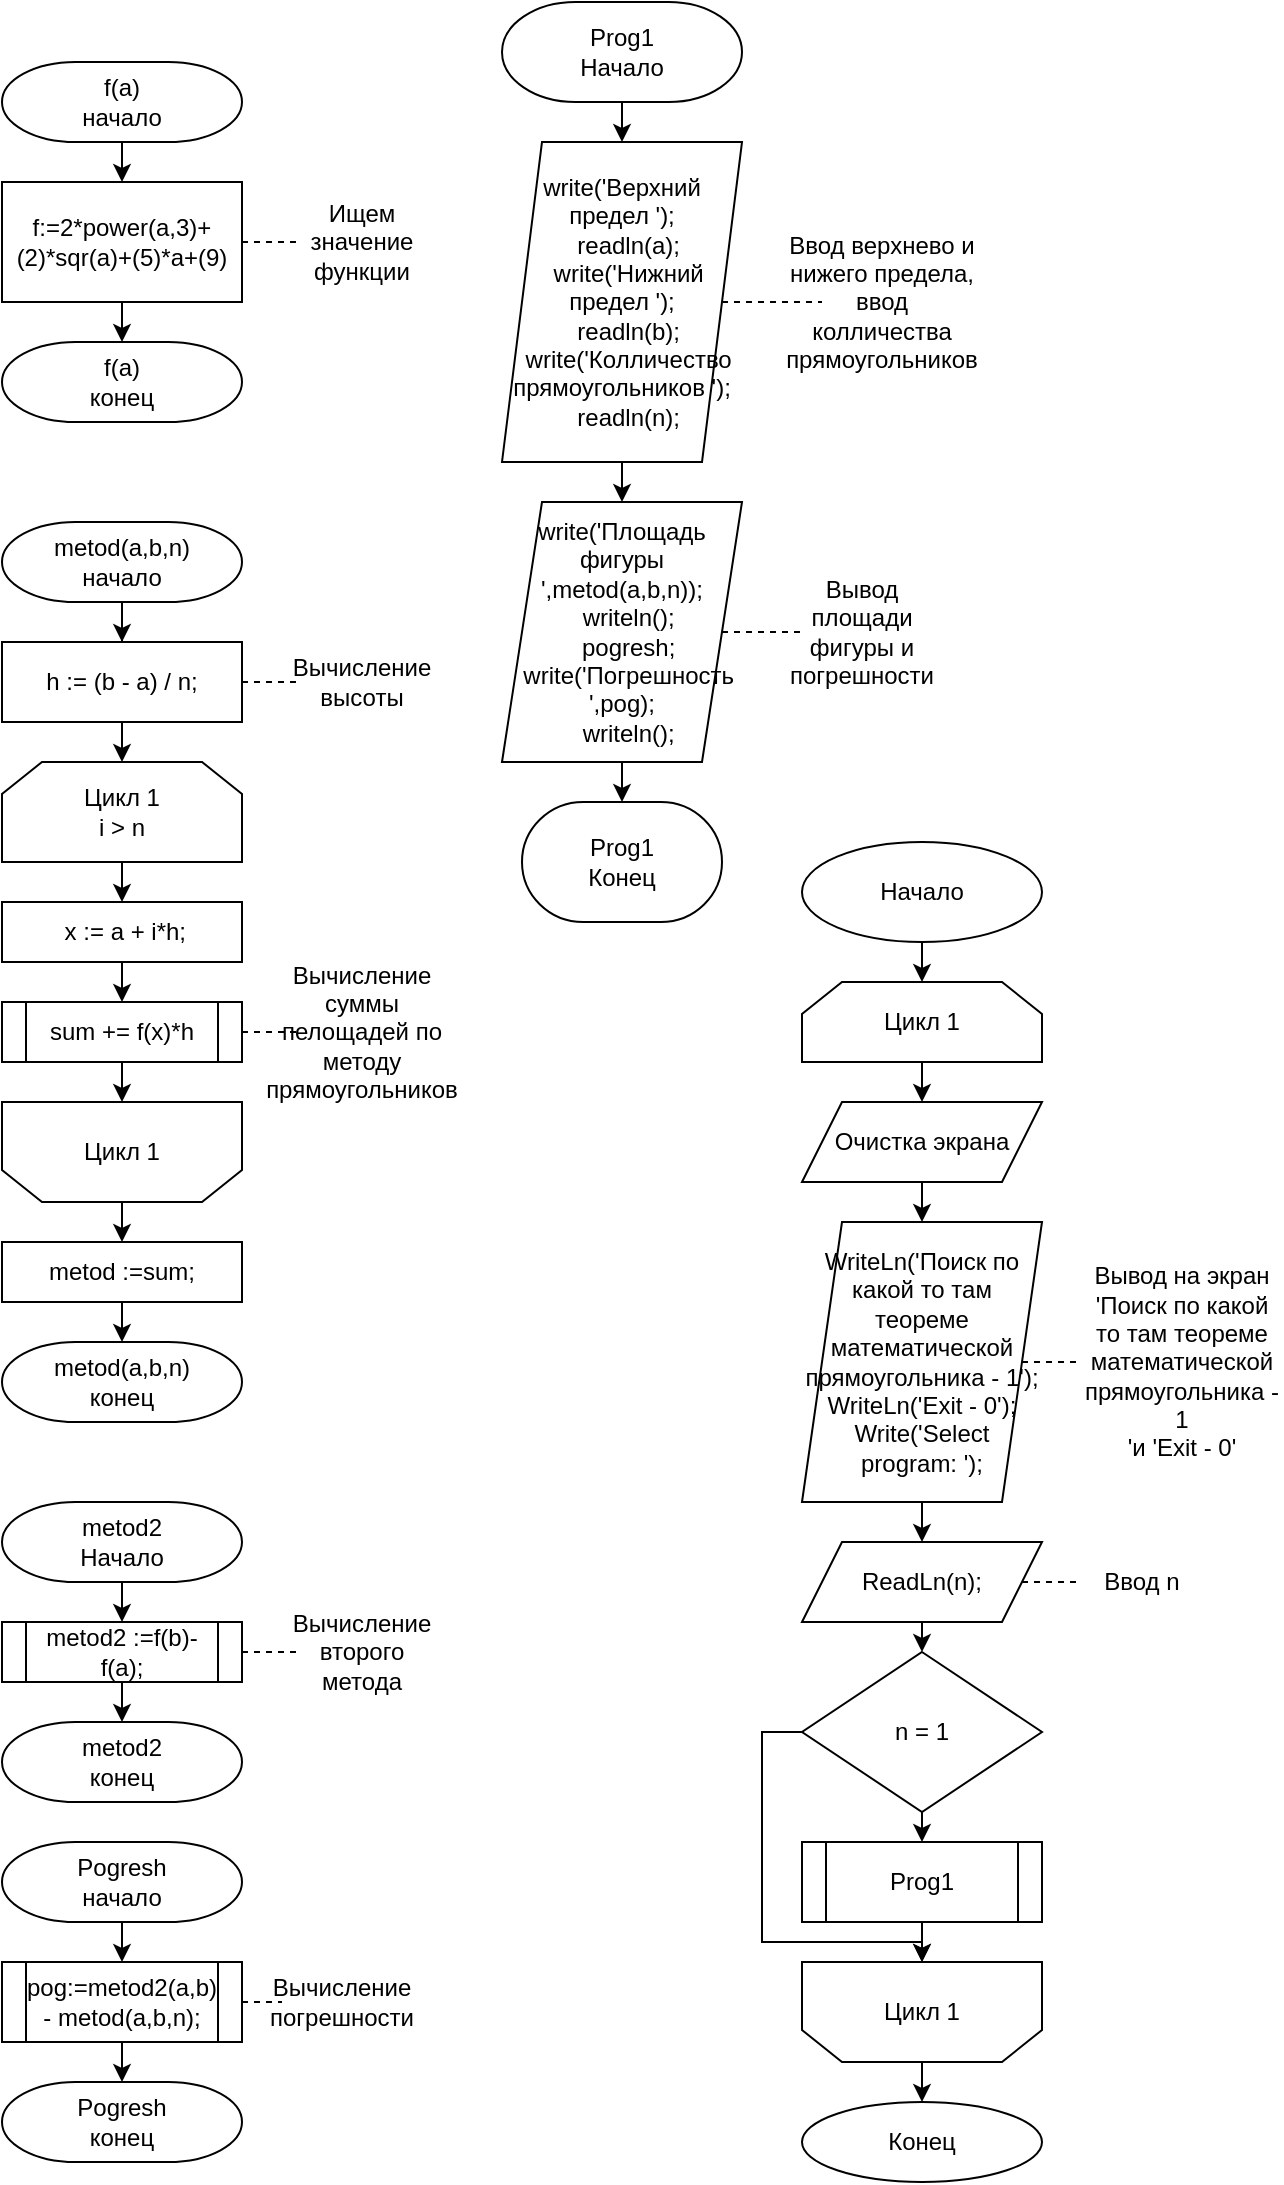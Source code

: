 <mxfile version="22.1.2" type="device">
  <diagram id="C5RBs43oDa-KdzZeNtuy" name="Page-1">
    <mxGraphModel dx="1167" dy="699" grid="1" gridSize="10" guides="1" tooltips="1" connect="1" arrows="1" fold="1" page="1" pageScale="1" pageWidth="827" pageHeight="1169" math="0" shadow="0">
      <root>
        <mxCell id="WIyWlLk6GJQsqaUBKTNV-0" />
        <mxCell id="WIyWlLk6GJQsqaUBKTNV-1" parent="WIyWlLk6GJQsqaUBKTNV-0" />
        <mxCell id="EehmPP32RNh6IqdnE0XZ-7" style="edgeStyle=orthogonalEdgeStyle;rounded=0;orthogonalLoop=1;jettySize=auto;html=1;exitX=0.5;exitY=1;exitDx=0;exitDy=0;exitPerimeter=0;entryX=0.5;entryY=0;entryDx=0;entryDy=0;" edge="1" parent="WIyWlLk6GJQsqaUBKTNV-1" source="EehmPP32RNh6IqdnE0XZ-1" target="EehmPP32RNh6IqdnE0XZ-6">
          <mxGeometry relative="1" as="geometry" />
        </mxCell>
        <mxCell id="EehmPP32RNh6IqdnE0XZ-1" value="f(a)&lt;br&gt;начало" style="strokeWidth=1;html=1;shape=mxgraph.flowchart.terminator;whiteSpace=wrap;" vertex="1" parent="WIyWlLk6GJQsqaUBKTNV-1">
          <mxGeometry x="20" y="40" width="120" height="40" as="geometry" />
        </mxCell>
        <mxCell id="EehmPP32RNh6IqdnE0XZ-2" style="edgeStyle=orthogonalEdgeStyle;rounded=0;orthogonalLoop=1;jettySize=auto;html=1;exitX=0.5;exitY=1;exitDx=0;exitDy=0;exitPerimeter=0;" edge="1" parent="WIyWlLk6GJQsqaUBKTNV-1" source="EehmPP32RNh6IqdnE0XZ-1" target="EehmPP32RNh6IqdnE0XZ-1">
          <mxGeometry relative="1" as="geometry" />
        </mxCell>
        <mxCell id="EehmPP32RNh6IqdnE0XZ-6" value="f:=2*power(a,3)+(2)*sqr(a)+(5)*a+(9)" style="rounded=0;whiteSpace=wrap;html=1;" vertex="1" parent="WIyWlLk6GJQsqaUBKTNV-1">
          <mxGeometry x="20" y="100" width="120" height="60" as="geometry" />
        </mxCell>
        <mxCell id="EehmPP32RNh6IqdnE0XZ-8" value="f(a)&lt;br&gt;конец" style="strokeWidth=1;html=1;shape=mxgraph.flowchart.terminator;whiteSpace=wrap;" vertex="1" parent="WIyWlLk6GJQsqaUBKTNV-1">
          <mxGeometry x="20" y="180" width="120" height="40" as="geometry" />
        </mxCell>
        <mxCell id="EehmPP32RNh6IqdnE0XZ-9" style="edgeStyle=orthogonalEdgeStyle;rounded=0;orthogonalLoop=1;jettySize=auto;html=1;exitX=0.5;exitY=1;exitDx=0;exitDy=0;entryX=0.5;entryY=0;entryDx=0;entryDy=0;entryPerimeter=0;" edge="1" parent="WIyWlLk6GJQsqaUBKTNV-1" source="EehmPP32RNh6IqdnE0XZ-6" target="EehmPP32RNh6IqdnE0XZ-8">
          <mxGeometry relative="1" as="geometry" />
        </mxCell>
        <mxCell id="EehmPP32RNh6IqdnE0XZ-10" value="Ищем значение функции" style="text;html=1;strokeColor=none;fillColor=none;align=center;verticalAlign=middle;whiteSpace=wrap;rounded=0;" vertex="1" parent="WIyWlLk6GJQsqaUBKTNV-1">
          <mxGeometry x="170" y="115" width="60" height="30" as="geometry" />
        </mxCell>
        <mxCell id="EehmPP32RNh6IqdnE0XZ-11" value="" style="endArrow=none;dashed=1;html=1;rounded=0;exitX=1;exitY=0.5;exitDx=0;exitDy=0;entryX=0;entryY=0.5;entryDx=0;entryDy=0;" edge="1" parent="WIyWlLk6GJQsqaUBKTNV-1" source="EehmPP32RNh6IqdnE0XZ-6" target="EehmPP32RNh6IqdnE0XZ-10">
          <mxGeometry width="50" height="50" relative="1" as="geometry">
            <mxPoint x="190" y="310" as="sourcePoint" />
            <mxPoint x="240" y="260" as="targetPoint" />
          </mxGeometry>
        </mxCell>
        <mxCell id="EehmPP32RNh6IqdnE0XZ-14" style="edgeStyle=orthogonalEdgeStyle;rounded=0;orthogonalLoop=1;jettySize=auto;html=1;entryX=0.5;entryY=0;entryDx=0;entryDy=0;" edge="1" parent="WIyWlLk6GJQsqaUBKTNV-1" source="EehmPP32RNh6IqdnE0XZ-12" target="EehmPP32RNh6IqdnE0XZ-13">
          <mxGeometry relative="1" as="geometry" />
        </mxCell>
        <mxCell id="EehmPP32RNh6IqdnE0XZ-12" value="metod(a,b,n)&lt;br&gt;начало" style="strokeWidth=1;html=1;shape=mxgraph.flowchart.terminator;whiteSpace=wrap;" vertex="1" parent="WIyWlLk6GJQsqaUBKTNV-1">
          <mxGeometry x="20" y="270" width="120" height="40" as="geometry" />
        </mxCell>
        <mxCell id="EehmPP32RNh6IqdnE0XZ-18" style="edgeStyle=orthogonalEdgeStyle;rounded=0;orthogonalLoop=1;jettySize=auto;html=1;exitX=0.5;exitY=1;exitDx=0;exitDy=0;entryX=0.5;entryY=0;entryDx=0;entryDy=0;" edge="1" parent="WIyWlLk6GJQsqaUBKTNV-1" source="EehmPP32RNh6IqdnE0XZ-13" target="EehmPP32RNh6IqdnE0XZ-17">
          <mxGeometry relative="1" as="geometry" />
        </mxCell>
        <mxCell id="EehmPP32RNh6IqdnE0XZ-13" value="h := (b - a) / n;" style="rounded=0;whiteSpace=wrap;html=1;" vertex="1" parent="WIyWlLk6GJQsqaUBKTNV-1">
          <mxGeometry x="20" y="330" width="120" height="40" as="geometry" />
        </mxCell>
        <mxCell id="EehmPP32RNh6IqdnE0XZ-15" value="" style="endArrow=none;dashed=1;html=1;rounded=0;exitX=1;exitY=0.5;exitDx=0;exitDy=0;entryX=0;entryY=0.5;entryDx=0;entryDy=0;" edge="1" parent="WIyWlLk6GJQsqaUBKTNV-1" source="EehmPP32RNh6IqdnE0XZ-13" target="EehmPP32RNh6IqdnE0XZ-16">
          <mxGeometry width="50" height="50" relative="1" as="geometry">
            <mxPoint x="110" y="460" as="sourcePoint" />
            <mxPoint x="170" y="350" as="targetPoint" />
          </mxGeometry>
        </mxCell>
        <mxCell id="EehmPP32RNh6IqdnE0XZ-16" value="Вычисление высоты" style="text;html=1;strokeColor=none;fillColor=none;align=center;verticalAlign=middle;whiteSpace=wrap;rounded=0;" vertex="1" parent="WIyWlLk6GJQsqaUBKTNV-1">
          <mxGeometry x="170" y="335" width="60" height="30" as="geometry" />
        </mxCell>
        <mxCell id="EehmPP32RNh6IqdnE0XZ-20" style="edgeStyle=orthogonalEdgeStyle;rounded=0;orthogonalLoop=1;jettySize=auto;html=1;exitX=0.5;exitY=1;exitDx=0;exitDy=0;entryX=0.5;entryY=0;entryDx=0;entryDy=0;" edge="1" parent="WIyWlLk6GJQsqaUBKTNV-1" source="EehmPP32RNh6IqdnE0XZ-17" target="EehmPP32RNh6IqdnE0XZ-19">
          <mxGeometry relative="1" as="geometry" />
        </mxCell>
        <mxCell id="EehmPP32RNh6IqdnE0XZ-17" value="Цикл 1&lt;br&gt;i &amp;gt; n" style="shape=loopLimit;whiteSpace=wrap;html=1;" vertex="1" parent="WIyWlLk6GJQsqaUBKTNV-1">
          <mxGeometry x="20" y="390" width="120" height="50" as="geometry" />
        </mxCell>
        <mxCell id="EehmPP32RNh6IqdnE0XZ-22" style="edgeStyle=orthogonalEdgeStyle;rounded=0;orthogonalLoop=1;jettySize=auto;html=1;exitX=0.5;exitY=1;exitDx=0;exitDy=0;entryX=0.5;entryY=0;entryDx=0;entryDy=0;" edge="1" parent="WIyWlLk6GJQsqaUBKTNV-1" source="EehmPP32RNh6IqdnE0XZ-19" target="EehmPP32RNh6IqdnE0XZ-21">
          <mxGeometry relative="1" as="geometry" />
        </mxCell>
        <mxCell id="EehmPP32RNh6IqdnE0XZ-19" value="&amp;nbsp;x := a + i*h;" style="rounded=0;whiteSpace=wrap;html=1;" vertex="1" parent="WIyWlLk6GJQsqaUBKTNV-1">
          <mxGeometry x="20" y="460" width="120" height="30" as="geometry" />
        </mxCell>
        <mxCell id="EehmPP32RNh6IqdnE0XZ-24" style="edgeStyle=orthogonalEdgeStyle;rounded=0;orthogonalLoop=1;jettySize=auto;html=1;exitX=0.5;exitY=1;exitDx=0;exitDy=0;entryX=0.5;entryY=1;entryDx=0;entryDy=0;" edge="1" parent="WIyWlLk6GJQsqaUBKTNV-1" source="EehmPP32RNh6IqdnE0XZ-21" target="EehmPP32RNh6IqdnE0XZ-23">
          <mxGeometry relative="1" as="geometry" />
        </mxCell>
        <mxCell id="EehmPP32RNh6IqdnE0XZ-21" value="sum += f(x)*h" style="rounded=0;whiteSpace=wrap;html=1;" vertex="1" parent="WIyWlLk6GJQsqaUBKTNV-1">
          <mxGeometry x="20" y="510" width="120" height="30" as="geometry" />
        </mxCell>
        <mxCell id="EehmPP32RNh6IqdnE0XZ-26" style="edgeStyle=orthogonalEdgeStyle;rounded=0;orthogonalLoop=1;jettySize=auto;html=1;exitX=0.5;exitY=0;exitDx=0;exitDy=0;entryX=0.5;entryY=0;entryDx=0;entryDy=0;" edge="1" parent="WIyWlLk6GJQsqaUBKTNV-1" source="EehmPP32RNh6IqdnE0XZ-23" target="EehmPP32RNh6IqdnE0XZ-25">
          <mxGeometry relative="1" as="geometry" />
        </mxCell>
        <mxCell id="EehmPP32RNh6IqdnE0XZ-23" value="Цикл 1" style="shape=loopLimit;whiteSpace=wrap;html=1;direction=west;" vertex="1" parent="WIyWlLk6GJQsqaUBKTNV-1">
          <mxGeometry x="20" y="560" width="120" height="50" as="geometry" />
        </mxCell>
        <mxCell id="EehmPP32RNh6IqdnE0XZ-25" value="metod :=sum;" style="rounded=0;whiteSpace=wrap;html=1;" vertex="1" parent="WIyWlLk6GJQsqaUBKTNV-1">
          <mxGeometry x="20" y="630" width="120" height="30" as="geometry" />
        </mxCell>
        <mxCell id="EehmPP32RNh6IqdnE0XZ-27" value="metod(a,b,n)&lt;br&gt;конец" style="strokeWidth=1;html=1;shape=mxgraph.flowchart.terminator;whiteSpace=wrap;" vertex="1" parent="WIyWlLk6GJQsqaUBKTNV-1">
          <mxGeometry x="20" y="680" width="120" height="40" as="geometry" />
        </mxCell>
        <mxCell id="EehmPP32RNh6IqdnE0XZ-28" style="edgeStyle=orthogonalEdgeStyle;rounded=0;orthogonalLoop=1;jettySize=auto;html=1;exitX=0.5;exitY=1;exitDx=0;exitDy=0;entryX=0.5;entryY=0;entryDx=0;entryDy=0;entryPerimeter=0;" edge="1" parent="WIyWlLk6GJQsqaUBKTNV-1" source="EehmPP32RNh6IqdnE0XZ-25" target="EehmPP32RNh6IqdnE0XZ-27">
          <mxGeometry relative="1" as="geometry" />
        </mxCell>
        <mxCell id="EehmPP32RNh6IqdnE0XZ-29" value="" style="endArrow=none;dashed=1;html=1;rounded=0;exitX=1;exitY=0.5;exitDx=0;exitDy=0;entryX=0;entryY=0.5;entryDx=0;entryDy=0;" edge="1" parent="WIyWlLk6GJQsqaUBKTNV-1" source="EehmPP32RNh6IqdnE0XZ-21" target="EehmPP32RNh6IqdnE0XZ-30">
          <mxGeometry width="50" height="50" relative="1" as="geometry">
            <mxPoint x="50" y="440" as="sourcePoint" />
            <mxPoint x="220" y="525" as="targetPoint" />
          </mxGeometry>
        </mxCell>
        <mxCell id="EehmPP32RNh6IqdnE0XZ-30" value="Вычисление суммы пелощадей по методу прямоугольников" style="text;html=1;strokeColor=none;fillColor=none;align=center;verticalAlign=middle;whiteSpace=wrap;rounded=0;" vertex="1" parent="WIyWlLk6GJQsqaUBKTNV-1">
          <mxGeometry x="170" y="510" width="60" height="30" as="geometry" />
        </mxCell>
        <mxCell id="EehmPP32RNh6IqdnE0XZ-33" style="edgeStyle=orthogonalEdgeStyle;rounded=0;orthogonalLoop=1;jettySize=auto;html=1;exitX=0.5;exitY=1;exitDx=0;exitDy=0;exitPerimeter=0;entryX=0.5;entryY=0;entryDx=0;entryDy=0;" edge="1" parent="WIyWlLk6GJQsqaUBKTNV-1" source="EehmPP32RNh6IqdnE0XZ-31" target="EehmPP32RNh6IqdnE0XZ-32">
          <mxGeometry relative="1" as="geometry" />
        </mxCell>
        <mxCell id="EehmPP32RNh6IqdnE0XZ-31" value="metod2&lt;br&gt;Начало" style="strokeWidth=1;html=1;shape=mxgraph.flowchart.terminator;whiteSpace=wrap;" vertex="1" parent="WIyWlLk6GJQsqaUBKTNV-1">
          <mxGeometry x="20" y="760" width="120" height="40" as="geometry" />
        </mxCell>
        <mxCell id="EehmPP32RNh6IqdnE0XZ-32" value="metod2 :=f(b)-f(a);" style="rounded=0;whiteSpace=wrap;html=1;" vertex="1" parent="WIyWlLk6GJQsqaUBKTNV-1">
          <mxGeometry x="20" y="820" width="120" height="30" as="geometry" />
        </mxCell>
        <mxCell id="EehmPP32RNh6IqdnE0XZ-34" value="metod2&lt;br&gt;конец" style="strokeWidth=1;html=1;shape=mxgraph.flowchart.terminator;whiteSpace=wrap;" vertex="1" parent="WIyWlLk6GJQsqaUBKTNV-1">
          <mxGeometry x="20" y="870" width="120" height="40" as="geometry" />
        </mxCell>
        <mxCell id="EehmPP32RNh6IqdnE0XZ-35" style="edgeStyle=orthogonalEdgeStyle;rounded=0;orthogonalLoop=1;jettySize=auto;html=1;exitX=0.5;exitY=1;exitDx=0;exitDy=0;entryX=0.5;entryY=0;entryDx=0;entryDy=0;entryPerimeter=0;" edge="1" parent="WIyWlLk6GJQsqaUBKTNV-1" source="EehmPP32RNh6IqdnE0XZ-32" target="EehmPP32RNh6IqdnE0XZ-34">
          <mxGeometry relative="1" as="geometry" />
        </mxCell>
        <mxCell id="EehmPP32RNh6IqdnE0XZ-36" value="" style="endArrow=none;dashed=1;html=1;rounded=0;exitX=1;exitY=0.5;exitDx=0;exitDy=0;entryX=0;entryY=0.5;entryDx=0;entryDy=0;" edge="1" parent="WIyWlLk6GJQsqaUBKTNV-1" source="EehmPP32RNh6IqdnE0XZ-32" target="EehmPP32RNh6IqdnE0XZ-37">
          <mxGeometry width="50" height="50" relative="1" as="geometry">
            <mxPoint x="150" y="730" as="sourcePoint" />
            <mxPoint x="180" y="835" as="targetPoint" />
          </mxGeometry>
        </mxCell>
        <mxCell id="EehmPP32RNh6IqdnE0XZ-37" value="Вычисление второго метода" style="text;html=1;strokeColor=none;fillColor=none;align=center;verticalAlign=middle;whiteSpace=wrap;rounded=0;" vertex="1" parent="WIyWlLk6GJQsqaUBKTNV-1">
          <mxGeometry x="170" y="820" width="60" height="30" as="geometry" />
        </mxCell>
        <mxCell id="EehmPP32RNh6IqdnE0XZ-40" style="edgeStyle=orthogonalEdgeStyle;rounded=0;orthogonalLoop=1;jettySize=auto;html=1;exitX=0.5;exitY=1;exitDx=0;exitDy=0;exitPerimeter=0;entryX=0.5;entryY=0;entryDx=0;entryDy=0;" edge="1" parent="WIyWlLk6GJQsqaUBKTNV-1" source="EehmPP32RNh6IqdnE0XZ-38" target="EehmPP32RNh6IqdnE0XZ-39">
          <mxGeometry relative="1" as="geometry" />
        </mxCell>
        <mxCell id="EehmPP32RNh6IqdnE0XZ-38" value="Pogresh&lt;br&gt;начало" style="strokeWidth=1;html=1;shape=mxgraph.flowchart.terminator;whiteSpace=wrap;" vertex="1" parent="WIyWlLk6GJQsqaUBKTNV-1">
          <mxGeometry x="20" y="930" width="120" height="40" as="geometry" />
        </mxCell>
        <mxCell id="EehmPP32RNh6IqdnE0XZ-39" value="pog:=metod2(a,b) - metod(a,b,n);" style="rounded=0;whiteSpace=wrap;html=1;" vertex="1" parent="WIyWlLk6GJQsqaUBKTNV-1">
          <mxGeometry x="20" y="990" width="120" height="40" as="geometry" />
        </mxCell>
        <mxCell id="EehmPP32RNh6IqdnE0XZ-42" value="Pogresh&lt;br&gt;конец" style="strokeWidth=1;html=1;shape=mxgraph.flowchart.terminator;whiteSpace=wrap;" vertex="1" parent="WIyWlLk6GJQsqaUBKTNV-1">
          <mxGeometry x="20" y="1050" width="120" height="40" as="geometry" />
        </mxCell>
        <mxCell id="EehmPP32RNh6IqdnE0XZ-43" style="edgeStyle=orthogonalEdgeStyle;rounded=0;orthogonalLoop=1;jettySize=auto;html=1;exitX=0.5;exitY=1;exitDx=0;exitDy=0;entryX=0.5;entryY=0;entryDx=0;entryDy=0;entryPerimeter=0;" edge="1" parent="WIyWlLk6GJQsqaUBKTNV-1" source="EehmPP32RNh6IqdnE0XZ-39" target="EehmPP32RNh6IqdnE0XZ-42">
          <mxGeometry relative="1" as="geometry" />
        </mxCell>
        <mxCell id="EehmPP32RNh6IqdnE0XZ-44" value="" style="endArrow=none;dashed=1;html=1;rounded=0;exitX=1;exitY=0.5;exitDx=0;exitDy=0;entryX=0;entryY=0.5;entryDx=0;entryDy=0;" edge="1" parent="WIyWlLk6GJQsqaUBKTNV-1" source="EehmPP32RNh6IqdnE0XZ-39" target="EehmPP32RNh6IqdnE0XZ-45">
          <mxGeometry width="50" height="50" relative="1" as="geometry">
            <mxPoint x="160" y="1070" as="sourcePoint" />
            <mxPoint x="180" y="1010" as="targetPoint" />
          </mxGeometry>
        </mxCell>
        <mxCell id="EehmPP32RNh6IqdnE0XZ-45" value="Вычисление погрешности" style="text;html=1;strokeColor=none;fillColor=none;align=center;verticalAlign=middle;whiteSpace=wrap;rounded=0;" vertex="1" parent="WIyWlLk6GJQsqaUBKTNV-1">
          <mxGeometry x="160" y="995" width="60" height="30" as="geometry" />
        </mxCell>
        <mxCell id="EehmPP32RNh6IqdnE0XZ-49" style="edgeStyle=orthogonalEdgeStyle;rounded=0;orthogonalLoop=1;jettySize=auto;html=1;exitX=0.5;exitY=1;exitDx=0;exitDy=0;exitPerimeter=0;entryX=0.5;entryY=0;entryDx=0;entryDy=0;" edge="1" parent="WIyWlLk6GJQsqaUBKTNV-1" source="EehmPP32RNh6IqdnE0XZ-46" target="EehmPP32RNh6IqdnE0XZ-47">
          <mxGeometry relative="1" as="geometry" />
        </mxCell>
        <mxCell id="EehmPP32RNh6IqdnE0XZ-46" value="Prog1&lt;br&gt;Начало" style="strokeWidth=1;html=1;shape=mxgraph.flowchart.terminator;whiteSpace=wrap;" vertex="1" parent="WIyWlLk6GJQsqaUBKTNV-1">
          <mxGeometry x="270" y="10" width="120" height="50" as="geometry" />
        </mxCell>
        <mxCell id="EehmPP32RNh6IqdnE0XZ-55" style="edgeStyle=orthogonalEdgeStyle;rounded=0;orthogonalLoop=1;jettySize=auto;html=1;exitX=0.5;exitY=1;exitDx=0;exitDy=0;entryX=0.5;entryY=0;entryDx=0;entryDy=0;" edge="1" parent="WIyWlLk6GJQsqaUBKTNV-1" source="EehmPP32RNh6IqdnE0XZ-47" target="EehmPP32RNh6IqdnE0XZ-54">
          <mxGeometry relative="1" as="geometry" />
        </mxCell>
        <mxCell id="EehmPP32RNh6IqdnE0XZ-47" value="&lt;div&gt;write(&#39;Верхний предел &#39;);&lt;/div&gt;&lt;div&gt;&amp;nbsp; readln(a);&lt;/div&gt;&lt;div&gt;&amp;nbsp; write(&#39;Нижний предел &#39;);&lt;/div&gt;&lt;div&gt;&amp;nbsp; readln(b);&lt;/div&gt;&lt;div&gt;&amp;nbsp; write(&#39;Колличество прямоугольников &#39;);&lt;/div&gt;&lt;div&gt;&amp;nbsp; readln(n);&lt;/div&gt;" style="shape=parallelogram;perimeter=parallelogramPerimeter;whiteSpace=wrap;html=1;fixedSize=1;" vertex="1" parent="WIyWlLk6GJQsqaUBKTNV-1">
          <mxGeometry x="270" y="80" width="120" height="160" as="geometry" />
        </mxCell>
        <mxCell id="EehmPP32RNh6IqdnE0XZ-50" value="Ввод верхнево и нижего предела, ввод колличества прямоугольников" style="text;html=1;strokeColor=none;fillColor=none;align=center;verticalAlign=middle;whiteSpace=wrap;rounded=0;" vertex="1" parent="WIyWlLk6GJQsqaUBKTNV-1">
          <mxGeometry x="430" y="145" width="60" height="30" as="geometry" />
        </mxCell>
        <mxCell id="EehmPP32RNh6IqdnE0XZ-52" value="" style="endArrow=none;dashed=1;html=1;rounded=0;exitX=1;exitY=0.5;exitDx=0;exitDy=0;entryX=0;entryY=0.5;entryDx=0;entryDy=0;" edge="1" parent="WIyWlLk6GJQsqaUBKTNV-1" source="EehmPP32RNh6IqdnE0XZ-47" target="EehmPP32RNh6IqdnE0XZ-50">
          <mxGeometry width="50" height="50" relative="1" as="geometry">
            <mxPoint x="440" y="270" as="sourcePoint" />
            <mxPoint x="490" y="220" as="targetPoint" />
          </mxGeometry>
        </mxCell>
        <mxCell id="EehmPP32RNh6IqdnE0XZ-54" value="&lt;div&gt;write(&#39;Площадь фигуры &#39;,metod(a,b,n));&lt;/div&gt;&lt;div&gt;&amp;nbsp; writeln();&lt;/div&gt;&lt;div&gt;&amp;nbsp; pogresh;&lt;/div&gt;&lt;div&gt;&amp;nbsp; write(&#39;Погрешность &#39;,pog);&lt;/div&gt;&lt;div&gt;&amp;nbsp; writeln();&lt;/div&gt;" style="shape=parallelogram;perimeter=parallelogramPerimeter;whiteSpace=wrap;html=1;fixedSize=1;" vertex="1" parent="WIyWlLk6GJQsqaUBKTNV-1">
          <mxGeometry x="270" y="260" width="120" height="130" as="geometry" />
        </mxCell>
        <mxCell id="EehmPP32RNh6IqdnE0XZ-56" value="Вывод площади фигуры и погрешности" style="text;html=1;strokeColor=none;fillColor=none;align=center;verticalAlign=middle;whiteSpace=wrap;rounded=0;" vertex="1" parent="WIyWlLk6GJQsqaUBKTNV-1">
          <mxGeometry x="420" y="310" width="60" height="30" as="geometry" />
        </mxCell>
        <mxCell id="EehmPP32RNh6IqdnE0XZ-57" value="" style="endArrow=none;dashed=1;html=1;rounded=0;exitX=1;exitY=0.5;exitDx=0;exitDy=0;entryX=0;entryY=0.5;entryDx=0;entryDy=0;" edge="1" parent="WIyWlLk6GJQsqaUBKTNV-1" source="EehmPP32RNh6IqdnE0XZ-54" target="EehmPP32RNh6IqdnE0XZ-56">
          <mxGeometry width="50" height="50" relative="1" as="geometry">
            <mxPoint x="410" y="470" as="sourcePoint" />
            <mxPoint x="440" y="340" as="targetPoint" />
          </mxGeometry>
        </mxCell>
        <mxCell id="EehmPP32RNh6IqdnE0XZ-58" value="Prog1&lt;br&gt;Конец" style="strokeWidth=1;html=1;shape=mxgraph.flowchart.terminator;whiteSpace=wrap;" vertex="1" parent="WIyWlLk6GJQsqaUBKTNV-1">
          <mxGeometry x="280" y="410" width="100" height="60" as="geometry" />
        </mxCell>
        <mxCell id="EehmPP32RNh6IqdnE0XZ-59" style="edgeStyle=orthogonalEdgeStyle;rounded=0;orthogonalLoop=1;jettySize=auto;html=1;exitX=0.5;exitY=1;exitDx=0;exitDy=0;entryX=0.5;entryY=0;entryDx=0;entryDy=0;entryPerimeter=0;" edge="1" parent="WIyWlLk6GJQsqaUBKTNV-1" source="EehmPP32RNh6IqdnE0XZ-54" target="EehmPP32RNh6IqdnE0XZ-58">
          <mxGeometry relative="1" as="geometry" />
        </mxCell>
        <mxCell id="EehmPP32RNh6IqdnE0XZ-62" style="edgeStyle=orthogonalEdgeStyle;rounded=0;orthogonalLoop=1;jettySize=auto;html=1;exitX=0.5;exitY=1;exitDx=0;exitDy=0;entryX=0.5;entryY=0;entryDx=0;entryDy=0;" edge="1" parent="WIyWlLk6GJQsqaUBKTNV-1" source="EehmPP32RNh6IqdnE0XZ-60" target="EehmPP32RNh6IqdnE0XZ-61">
          <mxGeometry relative="1" as="geometry" />
        </mxCell>
        <mxCell id="EehmPP32RNh6IqdnE0XZ-60" value="Начало" style="ellipse;whiteSpace=wrap;html=1;" vertex="1" parent="WIyWlLk6GJQsqaUBKTNV-1">
          <mxGeometry x="420" y="430" width="120" height="50" as="geometry" />
        </mxCell>
        <mxCell id="EehmPP32RNh6IqdnE0XZ-65" style="edgeStyle=orthogonalEdgeStyle;rounded=0;orthogonalLoop=1;jettySize=auto;html=1;exitX=0.5;exitY=1;exitDx=0;exitDy=0;entryX=0.5;entryY=0;entryDx=0;entryDy=0;" edge="1" parent="WIyWlLk6GJQsqaUBKTNV-1" source="EehmPP32RNh6IqdnE0XZ-61">
          <mxGeometry relative="1" as="geometry">
            <mxPoint x="480" y="560" as="targetPoint" />
          </mxGeometry>
        </mxCell>
        <mxCell id="EehmPP32RNh6IqdnE0XZ-61" value="Цикл 1" style="shape=loopLimit;whiteSpace=wrap;html=1;" vertex="1" parent="WIyWlLk6GJQsqaUBKTNV-1">
          <mxGeometry x="420" y="500" width="120" height="40" as="geometry" />
        </mxCell>
        <mxCell id="EehmPP32RNh6IqdnE0XZ-68" style="edgeStyle=orthogonalEdgeStyle;rounded=0;orthogonalLoop=1;jettySize=auto;html=1;exitX=0.5;exitY=1;exitDx=0;exitDy=0;entryX=0.5;entryY=0;entryDx=0;entryDy=0;" edge="1" parent="WIyWlLk6GJQsqaUBKTNV-1" target="EehmPP32RNh6IqdnE0XZ-66">
          <mxGeometry relative="1" as="geometry">
            <mxPoint x="480" y="600" as="sourcePoint" />
          </mxGeometry>
        </mxCell>
        <mxCell id="EehmPP32RNh6IqdnE0XZ-75" style="edgeStyle=orthogonalEdgeStyle;rounded=0;orthogonalLoop=1;jettySize=auto;html=1;exitX=0.5;exitY=1;exitDx=0;exitDy=0;entryX=0.5;entryY=0;entryDx=0;entryDy=0;" edge="1" parent="WIyWlLk6GJQsqaUBKTNV-1" source="EehmPP32RNh6IqdnE0XZ-66" target="EehmPP32RNh6IqdnE0XZ-74">
          <mxGeometry relative="1" as="geometry" />
        </mxCell>
        <mxCell id="EehmPP32RNh6IqdnE0XZ-66" value="&lt;div&gt;WriteLn(&#39;Поиск по какой то там теореме математической прямоугольника - 1&#39;);&lt;/div&gt;&lt;div&gt;WriteLn(&#39;Exit - 0&#39;);&lt;/div&gt;&lt;div&gt;Write(&#39;Select program: &#39;);&lt;/div&gt;" style="shape=parallelogram;perimeter=parallelogramPerimeter;whiteSpace=wrap;html=1;fixedSize=1;" vertex="1" parent="WIyWlLk6GJQsqaUBKTNV-1">
          <mxGeometry x="420" y="620" width="120" height="140" as="geometry" />
        </mxCell>
        <mxCell id="EehmPP32RNh6IqdnE0XZ-72" value="" style="endArrow=none;dashed=1;html=1;rounded=0;exitX=1;exitY=0.5;exitDx=0;exitDy=0;entryX=0;entryY=0.5;entryDx=0;entryDy=0;" edge="1" parent="WIyWlLk6GJQsqaUBKTNV-1" source="EehmPP32RNh6IqdnE0XZ-66" target="EehmPP32RNh6IqdnE0XZ-73">
          <mxGeometry width="50" height="50" relative="1" as="geometry">
            <mxPoint x="530" y="820" as="sourcePoint" />
            <mxPoint x="580" y="770" as="targetPoint" />
          </mxGeometry>
        </mxCell>
        <mxCell id="EehmPP32RNh6IqdnE0XZ-73" value="Вывод на экран &#39;Поиск по какой то там теореме математической прямоугольника - 1&lt;br&gt;&#39;и &#39;Exit - 0&#39;" style="text;html=1;strokeColor=none;fillColor=none;align=center;verticalAlign=middle;whiteSpace=wrap;rounded=0;" vertex="1" parent="WIyWlLk6GJQsqaUBKTNV-1">
          <mxGeometry x="560" y="672.5" width="100" height="35" as="geometry" />
        </mxCell>
        <mxCell id="EehmPP32RNh6IqdnE0XZ-77" style="edgeStyle=orthogonalEdgeStyle;rounded=0;orthogonalLoop=1;jettySize=auto;html=1;exitX=0.5;exitY=1;exitDx=0;exitDy=0;entryX=0.5;entryY=0;entryDx=0;entryDy=0;" edge="1" parent="WIyWlLk6GJQsqaUBKTNV-1" source="EehmPP32RNh6IqdnE0XZ-74" target="EehmPP32RNh6IqdnE0XZ-76">
          <mxGeometry relative="1" as="geometry" />
        </mxCell>
        <mxCell id="EehmPP32RNh6IqdnE0XZ-74" value="ReadLn(n);" style="shape=parallelogram;perimeter=parallelogramPerimeter;whiteSpace=wrap;html=1;fixedSize=1;" vertex="1" parent="WIyWlLk6GJQsqaUBKTNV-1">
          <mxGeometry x="420" y="780" width="120" height="40" as="geometry" />
        </mxCell>
        <mxCell id="EehmPP32RNh6IqdnE0XZ-79" style="edgeStyle=orthogonalEdgeStyle;rounded=0;orthogonalLoop=1;jettySize=auto;html=1;exitX=0.5;exitY=1;exitDx=0;exitDy=0;entryX=0.5;entryY=0;entryDx=0;entryDy=0;" edge="1" parent="WIyWlLk6GJQsqaUBKTNV-1" source="EehmPP32RNh6IqdnE0XZ-76" target="EehmPP32RNh6IqdnE0XZ-78">
          <mxGeometry relative="1" as="geometry" />
        </mxCell>
        <mxCell id="EehmPP32RNh6IqdnE0XZ-91" style="edgeStyle=orthogonalEdgeStyle;rounded=0;orthogonalLoop=1;jettySize=auto;html=1;exitX=0;exitY=0.5;exitDx=0;exitDy=0;entryX=0.5;entryY=1;entryDx=0;entryDy=0;" edge="1" parent="WIyWlLk6GJQsqaUBKTNV-1" source="EehmPP32RNh6IqdnE0XZ-76" target="EehmPP32RNh6IqdnE0XZ-80">
          <mxGeometry relative="1" as="geometry">
            <Array as="points">
              <mxPoint x="400" y="875" />
              <mxPoint x="400" y="980" />
              <mxPoint x="480" y="980" />
            </Array>
          </mxGeometry>
        </mxCell>
        <mxCell id="EehmPP32RNh6IqdnE0XZ-76" value="n = 1" style="rhombus;whiteSpace=wrap;html=1;" vertex="1" parent="WIyWlLk6GJQsqaUBKTNV-1">
          <mxGeometry x="420" y="835" width="120" height="80" as="geometry" />
        </mxCell>
        <mxCell id="EehmPP32RNh6IqdnE0XZ-81" style="edgeStyle=orthogonalEdgeStyle;rounded=0;orthogonalLoop=1;jettySize=auto;html=1;exitX=0.5;exitY=1;exitDx=0;exitDy=0;entryX=0.5;entryY=1;entryDx=0;entryDy=0;" edge="1" parent="WIyWlLk6GJQsqaUBKTNV-1" source="EehmPP32RNh6IqdnE0XZ-78" target="EehmPP32RNh6IqdnE0XZ-80">
          <mxGeometry relative="1" as="geometry" />
        </mxCell>
        <mxCell id="EehmPP32RNh6IqdnE0XZ-78" value="prog1" style="rounded=0;whiteSpace=wrap;html=1;" vertex="1" parent="WIyWlLk6GJQsqaUBKTNV-1">
          <mxGeometry x="420" y="930" width="120" height="40" as="geometry" />
        </mxCell>
        <mxCell id="EehmPP32RNh6IqdnE0XZ-83" style="edgeStyle=orthogonalEdgeStyle;rounded=0;orthogonalLoop=1;jettySize=auto;html=1;exitX=0.5;exitY=0;exitDx=0;exitDy=0;entryX=0.5;entryY=0;entryDx=0;entryDy=0;" edge="1" parent="WIyWlLk6GJQsqaUBKTNV-1" source="EehmPP32RNh6IqdnE0XZ-80" target="EehmPP32RNh6IqdnE0XZ-82">
          <mxGeometry relative="1" as="geometry" />
        </mxCell>
        <mxCell id="EehmPP32RNh6IqdnE0XZ-80" value="Цикл 1" style="shape=loopLimit;whiteSpace=wrap;html=1;direction=west;" vertex="1" parent="WIyWlLk6GJQsqaUBKTNV-1">
          <mxGeometry x="420" y="990" width="120" height="50" as="geometry" />
        </mxCell>
        <mxCell id="EehmPP32RNh6IqdnE0XZ-82" value="Конец" style="ellipse;whiteSpace=wrap;html=1;" vertex="1" parent="WIyWlLk6GJQsqaUBKTNV-1">
          <mxGeometry x="420" y="1060" width="120" height="40" as="geometry" />
        </mxCell>
        <mxCell id="EehmPP32RNh6IqdnE0XZ-84" value="Очистка экрана" style="shape=parallelogram;perimeter=parallelogramPerimeter;whiteSpace=wrap;html=1;fixedSize=1;" vertex="1" parent="WIyWlLk6GJQsqaUBKTNV-1">
          <mxGeometry x="420" y="560" width="120" height="40" as="geometry" />
        </mxCell>
        <mxCell id="EehmPP32RNh6IqdnE0XZ-85" value="Ввод n" style="text;html=1;strokeColor=none;fillColor=none;align=center;verticalAlign=middle;whiteSpace=wrap;rounded=0;" vertex="1" parent="WIyWlLk6GJQsqaUBKTNV-1">
          <mxGeometry x="560" y="785" width="60" height="30" as="geometry" />
        </mxCell>
        <mxCell id="EehmPP32RNh6IqdnE0XZ-86" value="" style="endArrow=none;dashed=1;html=1;rounded=0;exitX=1;exitY=0.5;exitDx=0;exitDy=0;entryX=0;entryY=0.5;entryDx=0;entryDy=0;" edge="1" parent="WIyWlLk6GJQsqaUBKTNV-1" source="EehmPP32RNh6IqdnE0XZ-74" target="EehmPP32RNh6IqdnE0XZ-85">
          <mxGeometry width="50" height="50" relative="1" as="geometry">
            <mxPoint x="550" y="840" as="sourcePoint" />
            <mxPoint x="580" y="800" as="targetPoint" />
          </mxGeometry>
        </mxCell>
        <mxCell id="EehmPP32RNh6IqdnE0XZ-87" value="Prog1" style="shape=process;whiteSpace=wrap;html=1;backgroundOutline=1;" vertex="1" parent="WIyWlLk6GJQsqaUBKTNV-1">
          <mxGeometry x="420" y="930" width="120" height="40" as="geometry" />
        </mxCell>
        <mxCell id="EehmPP32RNh6IqdnE0XZ-88" value="pog:=metod2(a,b) - metod(a,b,n);" style="shape=process;whiteSpace=wrap;html=1;backgroundOutline=1;" vertex="1" parent="WIyWlLk6GJQsqaUBKTNV-1">
          <mxGeometry x="20" y="990" width="120" height="40" as="geometry" />
        </mxCell>
        <mxCell id="EehmPP32RNh6IqdnE0XZ-89" value="sum += f(x)*h" style="shape=process;whiteSpace=wrap;html=1;backgroundOutline=1;" vertex="1" parent="WIyWlLk6GJQsqaUBKTNV-1">
          <mxGeometry x="20" y="510" width="120" height="30" as="geometry" />
        </mxCell>
        <mxCell id="EehmPP32RNh6IqdnE0XZ-90" value="metod2 :=f(b)-f(a);" style="shape=process;whiteSpace=wrap;html=1;backgroundOutline=1;" vertex="1" parent="WIyWlLk6GJQsqaUBKTNV-1">
          <mxGeometry x="20" y="820" width="120" height="30" as="geometry" />
        </mxCell>
      </root>
    </mxGraphModel>
  </diagram>
</mxfile>
